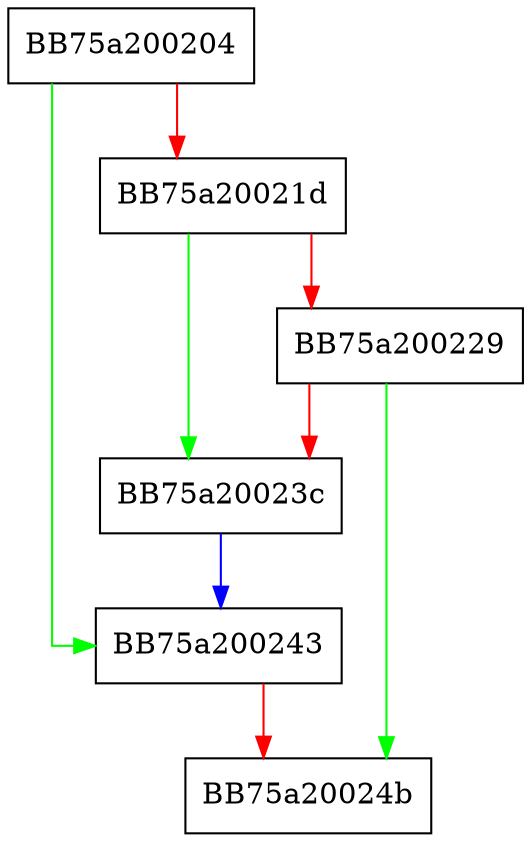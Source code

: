 digraph GetCommandLineArgs {
  node [shape="box"];
  graph [splines=ortho];
  BB75a200204 -> BB75a200243 [color="green"];
  BB75a200204 -> BB75a20021d [color="red"];
  BB75a20021d -> BB75a20023c [color="green"];
  BB75a20021d -> BB75a200229 [color="red"];
  BB75a200229 -> BB75a20024b [color="green"];
  BB75a200229 -> BB75a20023c [color="red"];
  BB75a20023c -> BB75a200243 [color="blue"];
  BB75a200243 -> BB75a20024b [color="red"];
}